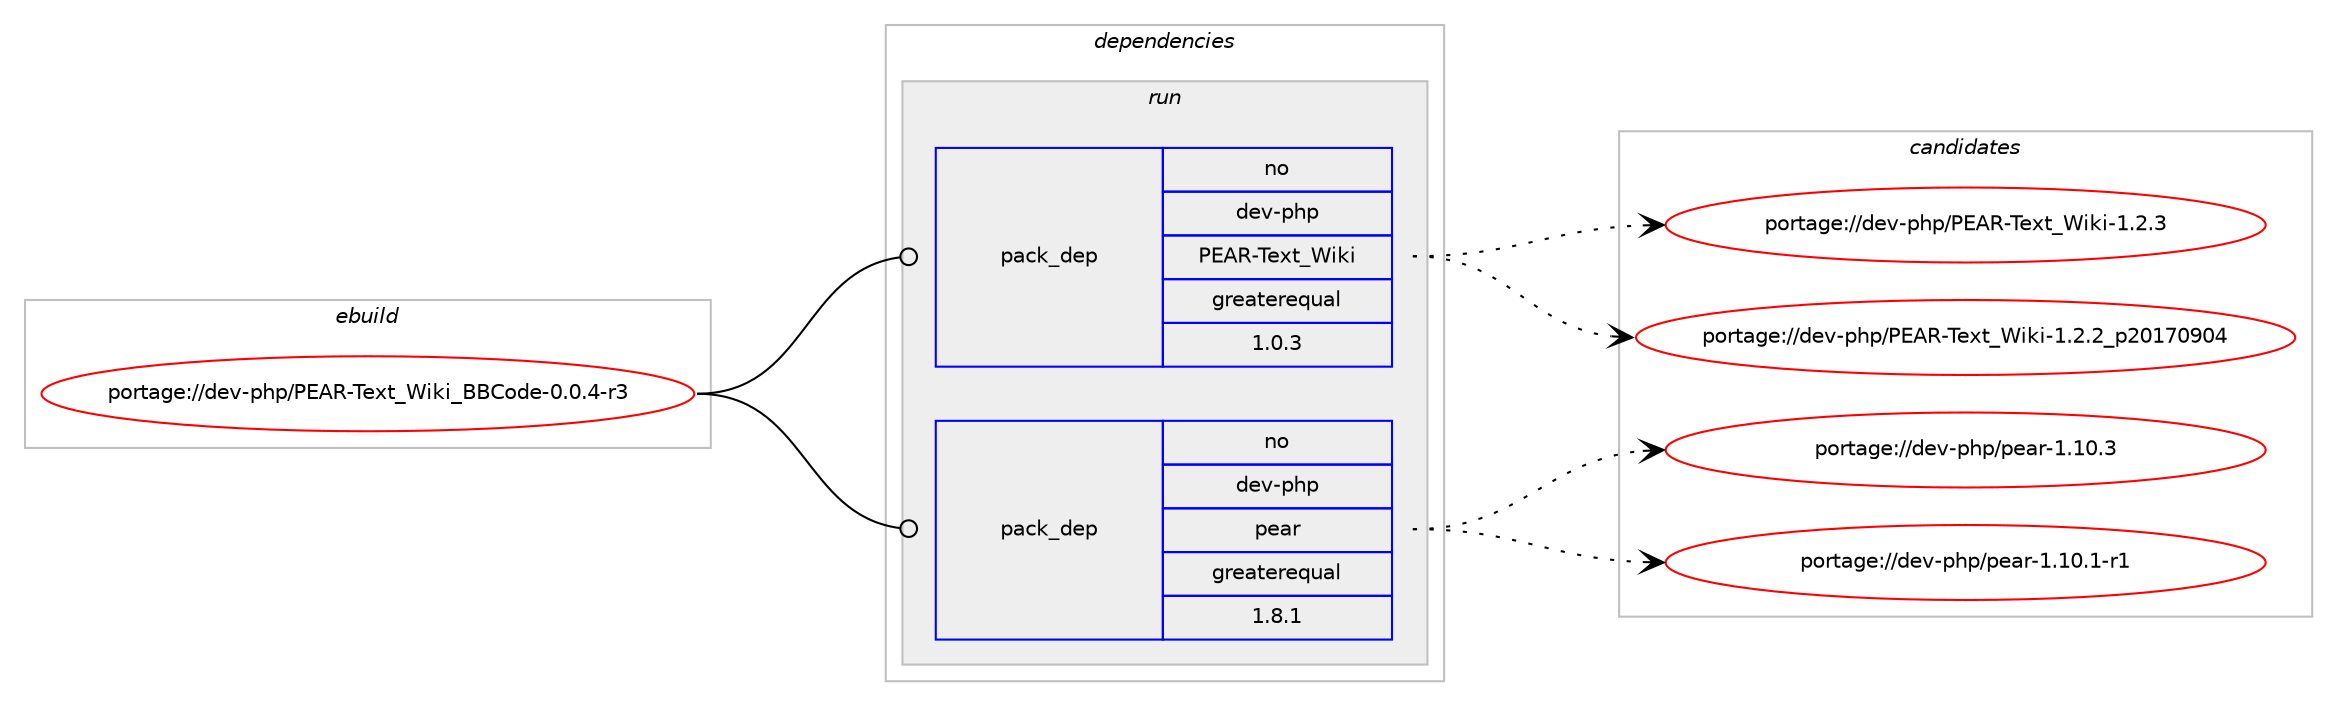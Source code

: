 digraph prolog {

# *************
# Graph options
# *************

newrank=true;
concentrate=true;
compound=true;
graph [rankdir=LR,fontname=Helvetica,fontsize=10,ranksep=1.5];#, ranksep=2.5, nodesep=0.2];
edge  [arrowhead=vee];
node  [fontname=Helvetica,fontsize=10];

# **********
# The ebuild
# **********

subgraph cluster_leftcol {
color=gray;
rank=same;
label=<<i>ebuild</i>>;
id [label="portage://dev-php/PEAR-Text_Wiki_BBCode-0.0.4-r3", color=red, width=4, href="../dev-php/PEAR-Text_Wiki_BBCode-0.0.4-r3.svg"];
}

# ****************
# The dependencies
# ****************

subgraph cluster_midcol {
color=gray;
label=<<i>dependencies</i>>;
subgraph cluster_compile {
fillcolor="#eeeeee";
style=filled;
label=<<i>compile</i>>;
}
subgraph cluster_compileandrun {
fillcolor="#eeeeee";
style=filled;
label=<<i>compile and run</i>>;
}
subgraph cluster_run {
fillcolor="#eeeeee";
style=filled;
label=<<i>run</i>>;
subgraph pack351463 {
dependency477575 [label=<<TABLE BORDER="0" CELLBORDER="1" CELLSPACING="0" CELLPADDING="4" WIDTH="220"><TR><TD ROWSPAN="6" CELLPADDING="30">pack_dep</TD></TR><TR><TD WIDTH="110">no</TD></TR><TR><TD>dev-php</TD></TR><TR><TD>PEAR-Text_Wiki</TD></TR><TR><TD>greaterequal</TD></TR><TR><TD>1.0.3</TD></TR></TABLE>>, shape=none, color=blue];
}
id:e -> dependency477575:w [weight=20,style="solid",arrowhead="odot"];
subgraph pack351464 {
dependency477576 [label=<<TABLE BORDER="0" CELLBORDER="1" CELLSPACING="0" CELLPADDING="4" WIDTH="220"><TR><TD ROWSPAN="6" CELLPADDING="30">pack_dep</TD></TR><TR><TD WIDTH="110">no</TD></TR><TR><TD>dev-php</TD></TR><TR><TD>pear</TD></TR><TR><TD>greaterequal</TD></TR><TR><TD>1.8.1</TD></TR></TABLE>>, shape=none, color=blue];
}
id:e -> dependency477576:w [weight=20,style="solid",arrowhead="odot"];
}
}

# **************
# The candidates
# **************

subgraph cluster_choices {
rank=same;
color=gray;
label=<<i>candidates</i>>;

subgraph choice351463 {
color=black;
nodesep=1;
choice10010111845112104112478069658245841011201169587105107105454946504651 [label="portage://dev-php/PEAR-Text_Wiki-1.2.3", color=red, width=4,href="../dev-php/PEAR-Text_Wiki-1.2.3.svg"];
choice10010111845112104112478069658245841011201169587105107105454946504650951125048495548574852 [label="portage://dev-php/PEAR-Text_Wiki-1.2.2_p20170904", color=red, width=4,href="../dev-php/PEAR-Text_Wiki-1.2.2_p20170904.svg"];
dependency477575:e -> choice10010111845112104112478069658245841011201169587105107105454946504651:w [style=dotted,weight="100"];
dependency477575:e -> choice10010111845112104112478069658245841011201169587105107105454946504650951125048495548574852:w [style=dotted,weight="100"];
}
subgraph choice351464 {
color=black;
nodesep=1;
choice10010111845112104112471121019711445494649484651 [label="portage://dev-php/pear-1.10.3", color=red, width=4,href="../dev-php/pear-1.10.3.svg"];
choice100101118451121041124711210197114454946494846494511449 [label="portage://dev-php/pear-1.10.1-r1", color=red, width=4,href="../dev-php/pear-1.10.1-r1.svg"];
dependency477576:e -> choice10010111845112104112471121019711445494649484651:w [style=dotted,weight="100"];
dependency477576:e -> choice100101118451121041124711210197114454946494846494511449:w [style=dotted,weight="100"];
}
}

}
